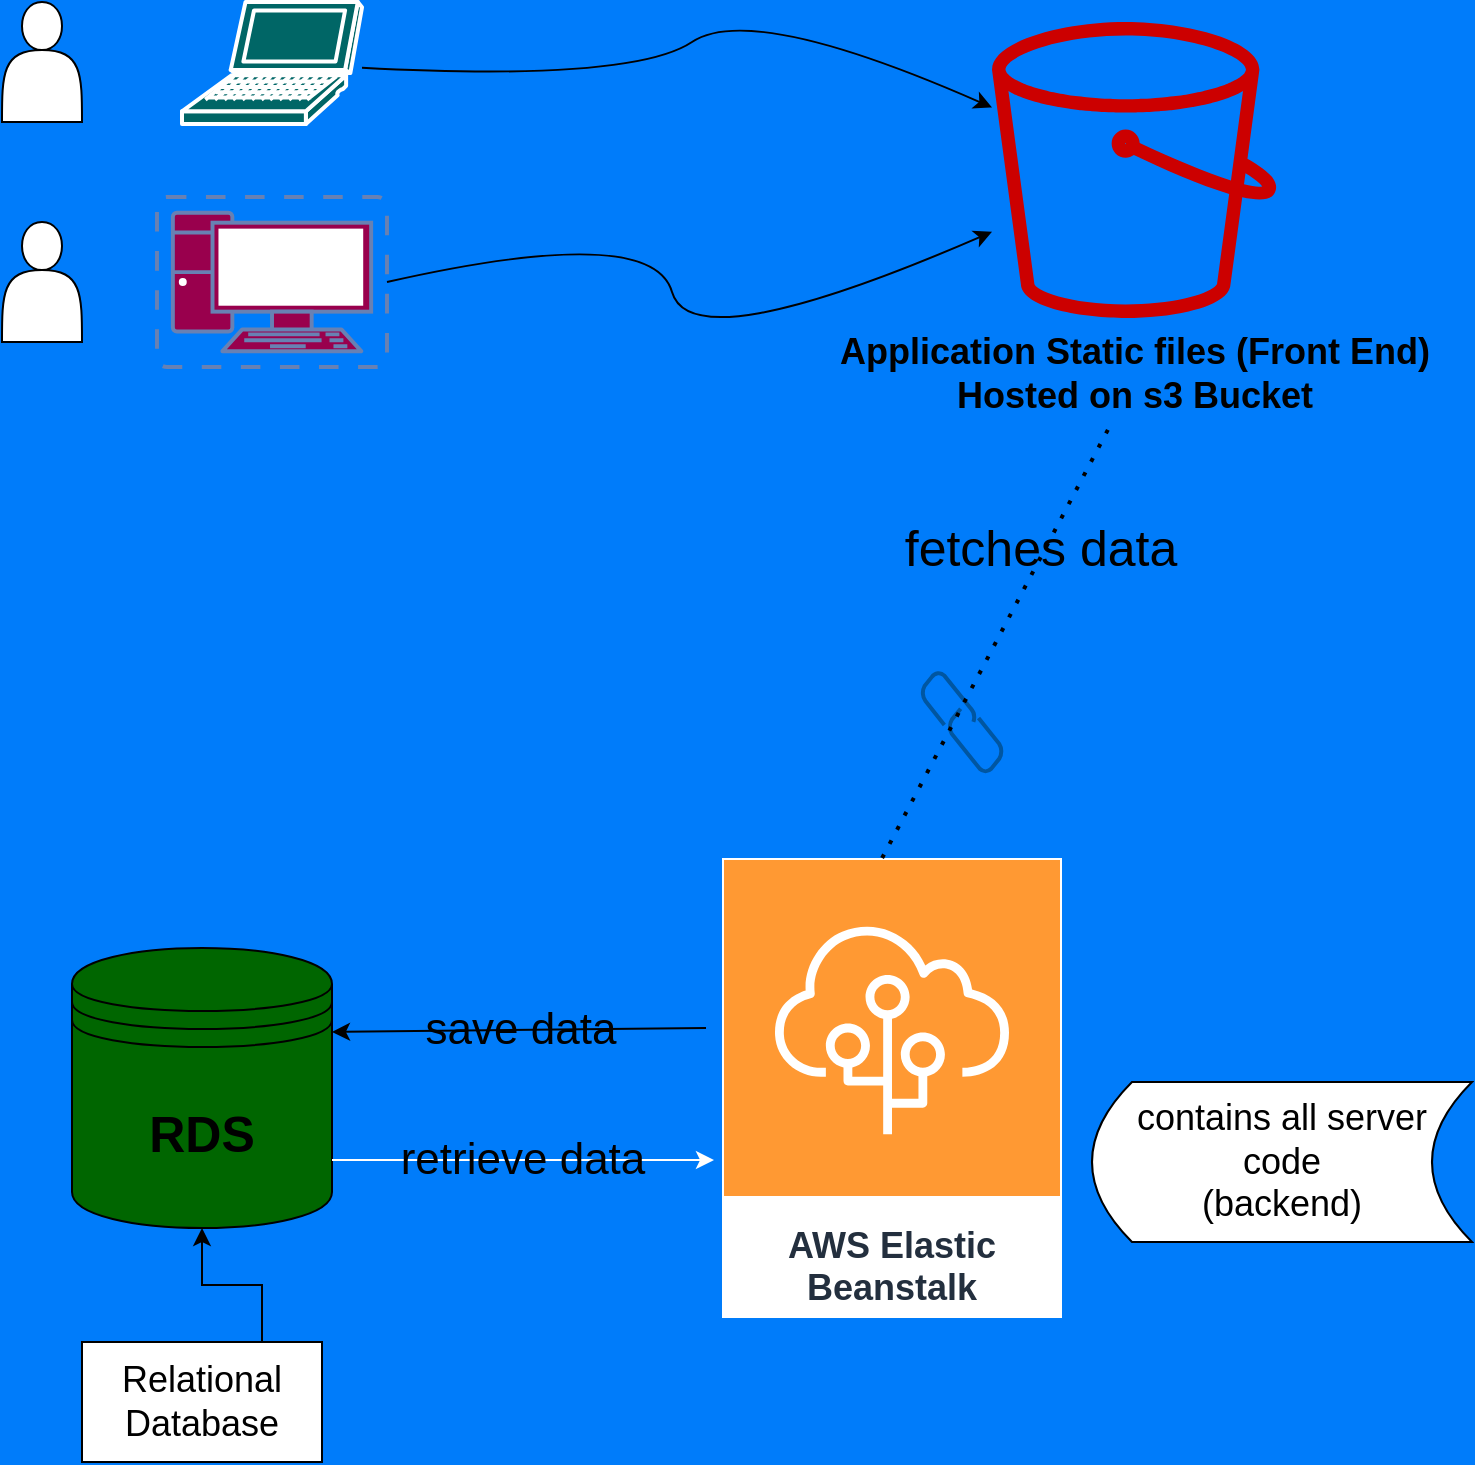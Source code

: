 <mxfile>
    <diagram name="Page-1" id="ybB0zNClBuQeska8s1t8">
        <mxGraphModel dx="810" dy="767" grid="0" gridSize="10" guides="1" tooltips="1" connect="1" arrows="1" fold="1" page="1" pageScale="1" pageWidth="850" pageHeight="1100" background="#007CFA" math="0" shadow="0">
            <root>
                <mxCell id="0"/>
                <mxCell id="1" parent="0"/>
                <mxCell id="KwJWBXyv7zKBj7kIPoLX-2" value="RDS" style="shape=datastore;whiteSpace=wrap;html=1;fontStyle=1;fontSize=25;fillColor=#006600;" parent="1" vertex="1">
                    <mxGeometry x="100" y="503" width="130" height="140" as="geometry"/>
                </mxCell>
                <mxCell id="KwJWBXyv7zKBj7kIPoLX-4" value="Application Static files (Front End)&lt;br&gt;Hosted on s3 Bucket" style="sketch=0;outlineConnect=0;fontColor=#000000;gradientColor=none;fillColor=#CC0000;strokeColor=none;dashed=0;verticalLabelPosition=bottom;verticalAlign=top;align=center;html=1;fontSize=18;fontStyle=1;aspect=fixed;pointerEvents=1;shape=mxgraph.aws4.bucket;labelBackgroundColor=none;" parent="1" vertex="1">
                    <mxGeometry x="560" y="40" width="142.31" height="148" as="geometry"/>
                </mxCell>
                <mxCell id="KwJWBXyv7zKBj7kIPoLX-5" value="AWS Elastic Beanstalk" style="sketch=0;outlineConnect=0;fontColor=#232F3E;gradientColor=none;strokeColor=#ffffff;fillColor=#FF9933;dashed=0;verticalLabelPosition=middle;verticalAlign=bottom;align=center;html=1;whiteSpace=wrap;fontSize=18;fontStyle=1;spacing=3;shape=mxgraph.aws4.productIcon;prIcon=mxgraph.aws4.elastic_beanstalk;" parent="1" vertex="1">
                    <mxGeometry x="425" y="458" width="170" height="230" as="geometry"/>
                </mxCell>
                <mxCell id="KwJWBXyv7zKBj7kIPoLX-7" style="edgeStyle=orthogonalEdgeStyle;rounded=0;orthogonalLoop=1;jettySize=auto;html=1;exitX=0.75;exitY=0;exitDx=0;exitDy=0;entryX=0.5;entryY=1;entryDx=0;entryDy=0;fontSize=18;" parent="1" source="KwJWBXyv7zKBj7kIPoLX-6" target="KwJWBXyv7zKBj7kIPoLX-2" edge="1">
                    <mxGeometry relative="1" as="geometry"/>
                </mxCell>
                <mxCell id="KwJWBXyv7zKBj7kIPoLX-6" value="Relational Database" style="whiteSpace=wrap;html=1;fontSize=18;" parent="1" vertex="1">
                    <mxGeometry x="105" y="700" width="120" height="60" as="geometry"/>
                </mxCell>
                <mxCell id="KwJWBXyv7zKBj7kIPoLX-9" value="save data" style="endArrow=classic;fontSize=22;entryX=1;entryY=0.3;entryDx=0;entryDy=0;labelBackgroundColor=none;fontColor=#000000;strokeColor=default;html=1;rounded=0;" parent="1" target="KwJWBXyv7zKBj7kIPoLX-2" edge="1">
                    <mxGeometry width="50" height="50" relative="1" as="geometry">
                        <mxPoint x="417" y="543" as="sourcePoint"/>
                        <mxPoint x="450" y="420" as="targetPoint"/>
                    </mxGeometry>
                </mxCell>
                <mxCell id="KwJWBXyv7zKBj7kIPoLX-11" value="retrieve data" style="endArrow=classic;html=1;rounded=0;fontSize=22;exitX=1;exitY=0.757;exitDx=0;exitDy=0;exitPerimeter=0;labelBackgroundColor=none;fontColor=#000000;strokeColor=#FFFFFF;" parent="1" source="KwJWBXyv7zKBj7kIPoLX-2" edge="1">
                    <mxGeometry width="50" height="50" relative="1" as="geometry">
                        <mxPoint x="400" y="623" as="sourcePoint"/>
                        <mxPoint x="421" y="609" as="targetPoint"/>
                    </mxGeometry>
                </mxCell>
                <mxCell id="KwJWBXyv7zKBj7kIPoLX-14" value="contains all server code&lt;br&gt;(backend)" style="shape=dataStorage;whiteSpace=wrap;html=1;fixedSize=1;fontSize=18;labelBackgroundColor=none;" parent="1" vertex="1">
                    <mxGeometry x="610" y="570" width="190" height="80" as="geometry"/>
                </mxCell>
                <mxCell id="KwJWBXyv7zKBj7kIPoLX-15" value="" style="shape=actor;whiteSpace=wrap;html=1;fontSize=18;" parent="1" vertex="1">
                    <mxGeometry x="65" y="30" width="40" height="60" as="geometry"/>
                </mxCell>
                <mxCell id="KwJWBXyv7zKBj7kIPoLX-16" value="" style="shape=mxgraph.cisco.computers_and_peripherals.laptop;html=1;pointerEvents=1;dashed=0;fillColor=#006666;strokeColor=#ffffff;strokeWidth=2;verticalLabelPosition=bottom;verticalAlign=top;align=center;outlineConnect=0;fontSize=18;" parent="1" vertex="1">
                    <mxGeometry x="155" y="30" width="90" height="61" as="geometry"/>
                </mxCell>
                <mxCell id="KwJWBXyv7zKBj7kIPoLX-17" value="" style="shape=actor;whiteSpace=wrap;html=1;fontSize=18;" parent="1" vertex="1">
                    <mxGeometry x="65" y="140" width="40" height="60" as="geometry"/>
                </mxCell>
                <mxCell id="KwJWBXyv7zKBj7kIPoLX-18" value="" style="fontColor=#0066CC;verticalAlign=top;verticalLabelPosition=bottom;labelPosition=center;align=center;html=1;outlineConnect=0;fillColor=#99004D;strokeColor=#6881B3;gradientColor=none;gradientDirection=north;strokeWidth=2;shape=mxgraph.networks.virtual_pc;fontSize=18;" parent="1" vertex="1">
                    <mxGeometry x="142.5" y="127.5" width="115" height="85" as="geometry"/>
                </mxCell>
                <mxCell id="KwJWBXyv7zKBj7kIPoLX-19" value="" style="curved=1;endArrow=classic;html=1;rounded=0;fontSize=18;" parent="1" source="KwJWBXyv7zKBj7kIPoLX-16" target="KwJWBXyv7zKBj7kIPoLX-4" edge="1">
                    <mxGeometry width="50" height="50" relative="1" as="geometry">
                        <mxPoint x="400" y="450" as="sourcePoint"/>
                        <mxPoint x="450" y="400" as="targetPoint"/>
                        <Array as="points">
                            <mxPoint x="380" y="70"/>
                            <mxPoint x="440" y="30"/>
                        </Array>
                    </mxGeometry>
                </mxCell>
                <mxCell id="KwJWBXyv7zKBj7kIPoLX-20" value="" style="curved=1;endArrow=classic;html=1;rounded=0;fontSize=18;exitX=1;exitY=0.5;exitDx=0;exitDy=0;exitPerimeter=0;" parent="1" source="KwJWBXyv7zKBj7kIPoLX-18" target="KwJWBXyv7zKBj7kIPoLX-4" edge="1">
                    <mxGeometry width="50" height="50" relative="1" as="geometry">
                        <mxPoint x="400" y="450" as="sourcePoint"/>
                        <mxPoint x="450" y="400" as="targetPoint"/>
                        <Array as="points">
                            <mxPoint x="390" y="140"/>
                            <mxPoint x="410" y="210"/>
                        </Array>
                    </mxGeometry>
                </mxCell>
                <mxCell id="KwJWBXyv7zKBj7kIPoLX-21" value="" style="html=1;verticalLabelPosition=bottom;align=center;labelBackgroundColor=#ffffff;verticalAlign=top;strokeWidth=2;strokeColor=#0056A1;shadow=0;dashed=0;shape=mxgraph.ios7.icons.link;fontSize=18;rotation=-90;fontColor=#000000;labelBorderColor=default;" parent="1" vertex="1">
                    <mxGeometry x="520" y="370" width="50" height="40" as="geometry"/>
                </mxCell>
                <mxCell id="KwJWBXyv7zKBj7kIPoLX-22" value="fetches data" style="endArrow=none;dashed=1;html=1;dashPattern=1 3;strokeWidth=2;rounded=0;fontSize=25;exitX=0.471;exitY=0;exitDx=0;exitDy=0;exitPerimeter=0;fontStyle=0;labelBackgroundColor=none;fontColor=#000000;strokeColor=#000000;" parent="1" source="KwJWBXyv7zKBj7kIPoLX-5" edge="1">
                    <mxGeometry x="0.421" y="3" width="50" height="50" relative="1" as="geometry">
                        <mxPoint x="390" y="450" as="sourcePoint"/>
                        <mxPoint x="620" y="240" as="targetPoint"/>
                        <mxPoint as="offset"/>
                    </mxGeometry>
                </mxCell>
            </root>
        </mxGraphModel>
    </diagram>
</mxfile>